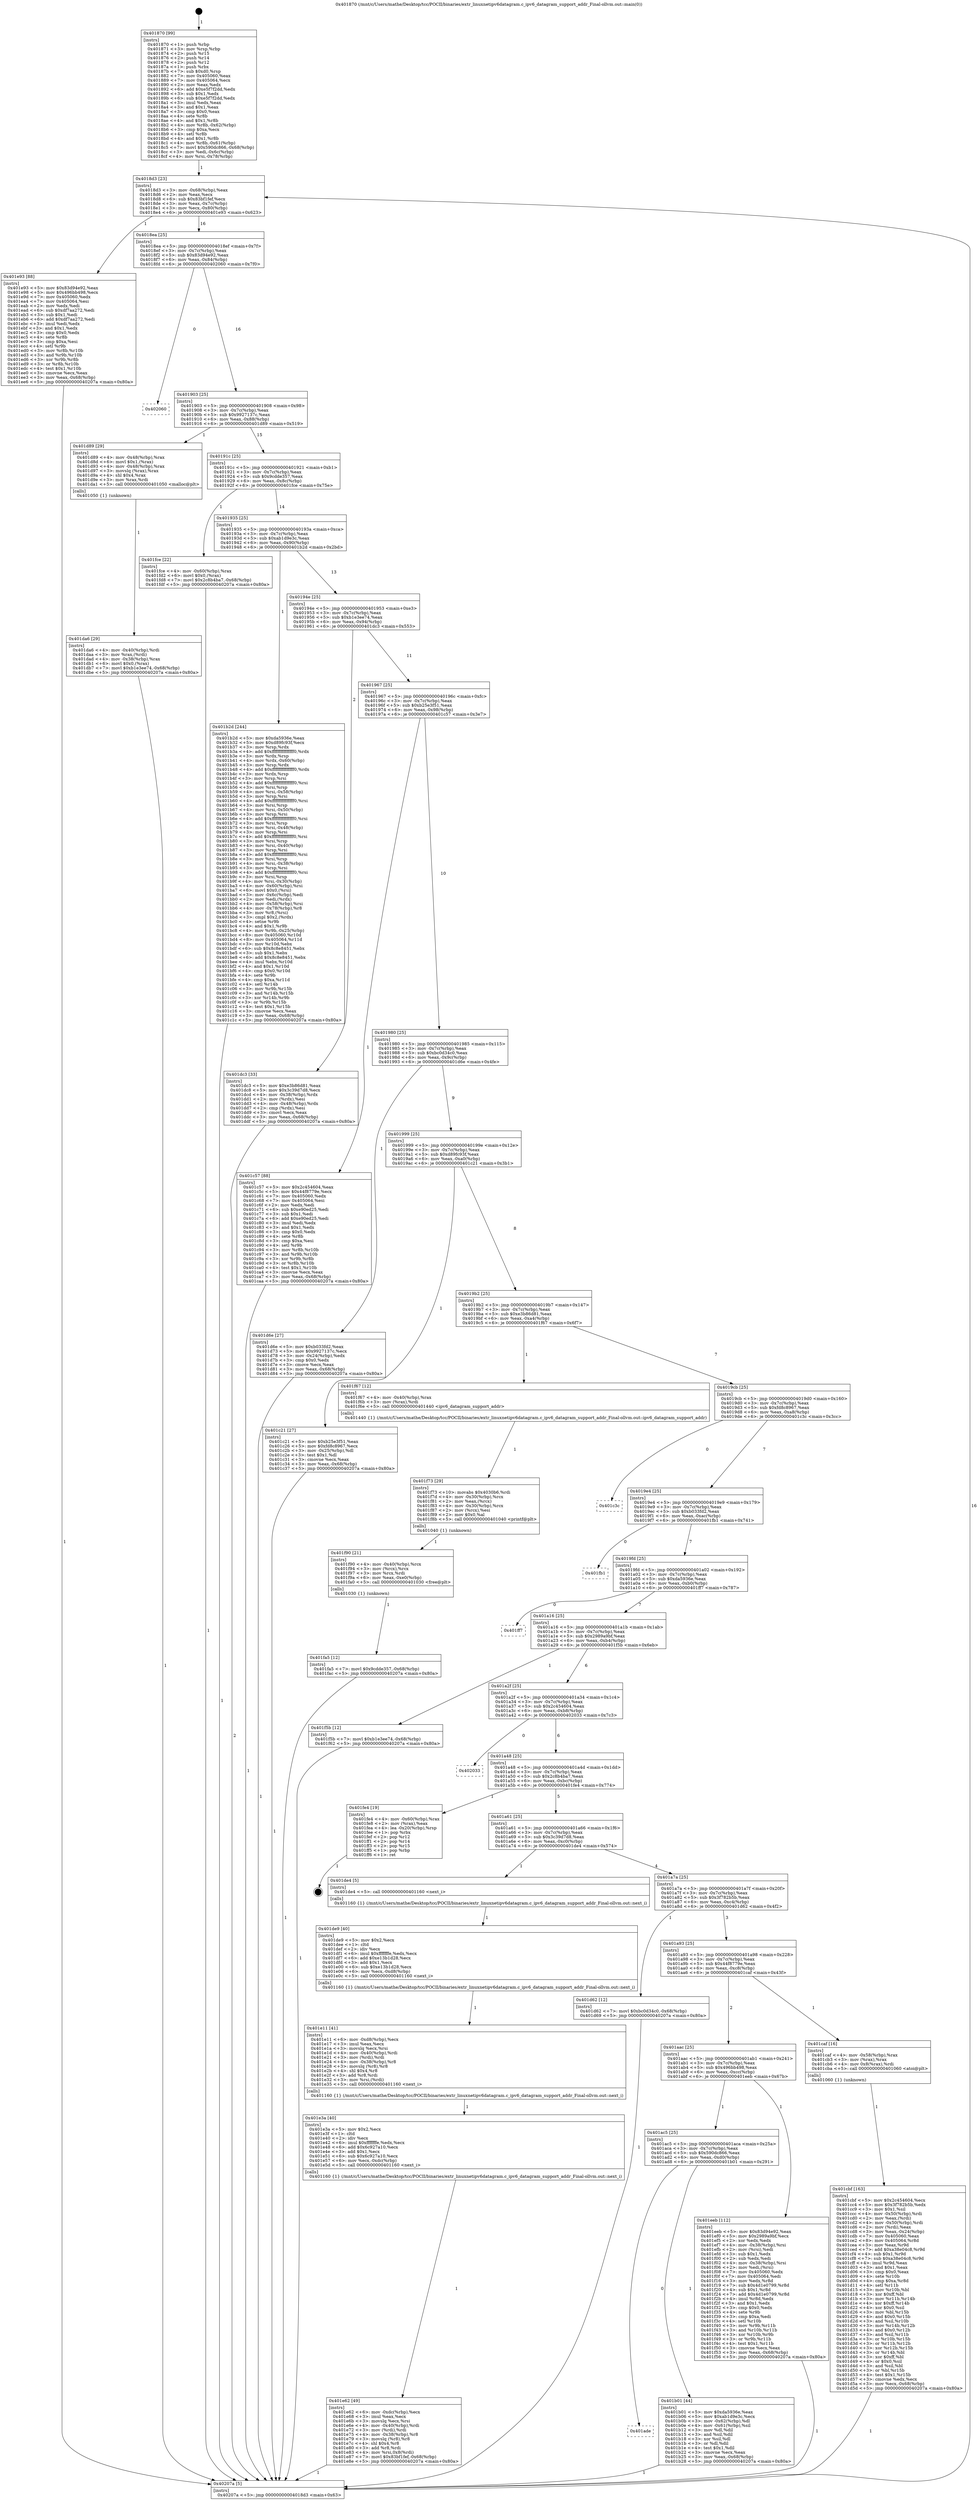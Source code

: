 digraph "0x401870" {
  label = "0x401870 (/mnt/c/Users/mathe/Desktop/tcc/POCII/binaries/extr_linuxnetipv6datagram.c_ipv6_datagram_support_addr_Final-ollvm.out::main(0))"
  labelloc = "t"
  node[shape=record]

  Entry [label="",width=0.3,height=0.3,shape=circle,fillcolor=black,style=filled]
  "0x4018d3" [label="{
     0x4018d3 [23]\l
     | [instrs]\l
     &nbsp;&nbsp;0x4018d3 \<+3\>: mov -0x68(%rbp),%eax\l
     &nbsp;&nbsp;0x4018d6 \<+2\>: mov %eax,%ecx\l
     &nbsp;&nbsp;0x4018d8 \<+6\>: sub $0x83bf1fef,%ecx\l
     &nbsp;&nbsp;0x4018de \<+3\>: mov %eax,-0x7c(%rbp)\l
     &nbsp;&nbsp;0x4018e1 \<+3\>: mov %ecx,-0x80(%rbp)\l
     &nbsp;&nbsp;0x4018e4 \<+6\>: je 0000000000401e93 \<main+0x623\>\l
  }"]
  "0x401e93" [label="{
     0x401e93 [88]\l
     | [instrs]\l
     &nbsp;&nbsp;0x401e93 \<+5\>: mov $0x83d94e92,%eax\l
     &nbsp;&nbsp;0x401e98 \<+5\>: mov $0x496bb498,%ecx\l
     &nbsp;&nbsp;0x401e9d \<+7\>: mov 0x405060,%edx\l
     &nbsp;&nbsp;0x401ea4 \<+7\>: mov 0x405064,%esi\l
     &nbsp;&nbsp;0x401eab \<+2\>: mov %edx,%edi\l
     &nbsp;&nbsp;0x401ead \<+6\>: sub $0xdf7aa272,%edi\l
     &nbsp;&nbsp;0x401eb3 \<+3\>: sub $0x1,%edi\l
     &nbsp;&nbsp;0x401eb6 \<+6\>: add $0xdf7aa272,%edi\l
     &nbsp;&nbsp;0x401ebc \<+3\>: imul %edi,%edx\l
     &nbsp;&nbsp;0x401ebf \<+3\>: and $0x1,%edx\l
     &nbsp;&nbsp;0x401ec2 \<+3\>: cmp $0x0,%edx\l
     &nbsp;&nbsp;0x401ec5 \<+4\>: sete %r8b\l
     &nbsp;&nbsp;0x401ec9 \<+3\>: cmp $0xa,%esi\l
     &nbsp;&nbsp;0x401ecc \<+4\>: setl %r9b\l
     &nbsp;&nbsp;0x401ed0 \<+3\>: mov %r8b,%r10b\l
     &nbsp;&nbsp;0x401ed3 \<+3\>: and %r9b,%r10b\l
     &nbsp;&nbsp;0x401ed6 \<+3\>: xor %r9b,%r8b\l
     &nbsp;&nbsp;0x401ed9 \<+3\>: or %r8b,%r10b\l
     &nbsp;&nbsp;0x401edc \<+4\>: test $0x1,%r10b\l
     &nbsp;&nbsp;0x401ee0 \<+3\>: cmovne %ecx,%eax\l
     &nbsp;&nbsp;0x401ee3 \<+3\>: mov %eax,-0x68(%rbp)\l
     &nbsp;&nbsp;0x401ee6 \<+5\>: jmp 000000000040207a \<main+0x80a\>\l
  }"]
  "0x4018ea" [label="{
     0x4018ea [25]\l
     | [instrs]\l
     &nbsp;&nbsp;0x4018ea \<+5\>: jmp 00000000004018ef \<main+0x7f\>\l
     &nbsp;&nbsp;0x4018ef \<+3\>: mov -0x7c(%rbp),%eax\l
     &nbsp;&nbsp;0x4018f2 \<+5\>: sub $0x83d94e92,%eax\l
     &nbsp;&nbsp;0x4018f7 \<+6\>: mov %eax,-0x84(%rbp)\l
     &nbsp;&nbsp;0x4018fd \<+6\>: je 0000000000402060 \<main+0x7f0\>\l
  }"]
  Exit [label="",width=0.3,height=0.3,shape=circle,fillcolor=black,style=filled,peripheries=2]
  "0x402060" [label="{
     0x402060\l
  }", style=dashed]
  "0x401903" [label="{
     0x401903 [25]\l
     | [instrs]\l
     &nbsp;&nbsp;0x401903 \<+5\>: jmp 0000000000401908 \<main+0x98\>\l
     &nbsp;&nbsp;0x401908 \<+3\>: mov -0x7c(%rbp),%eax\l
     &nbsp;&nbsp;0x40190b \<+5\>: sub $0x9927137c,%eax\l
     &nbsp;&nbsp;0x401910 \<+6\>: mov %eax,-0x88(%rbp)\l
     &nbsp;&nbsp;0x401916 \<+6\>: je 0000000000401d89 \<main+0x519\>\l
  }"]
  "0x401fa5" [label="{
     0x401fa5 [12]\l
     | [instrs]\l
     &nbsp;&nbsp;0x401fa5 \<+7\>: movl $0x9cdde357,-0x68(%rbp)\l
     &nbsp;&nbsp;0x401fac \<+5\>: jmp 000000000040207a \<main+0x80a\>\l
  }"]
  "0x401d89" [label="{
     0x401d89 [29]\l
     | [instrs]\l
     &nbsp;&nbsp;0x401d89 \<+4\>: mov -0x48(%rbp),%rax\l
     &nbsp;&nbsp;0x401d8d \<+6\>: movl $0x1,(%rax)\l
     &nbsp;&nbsp;0x401d93 \<+4\>: mov -0x48(%rbp),%rax\l
     &nbsp;&nbsp;0x401d97 \<+3\>: movslq (%rax),%rax\l
     &nbsp;&nbsp;0x401d9a \<+4\>: shl $0x4,%rax\l
     &nbsp;&nbsp;0x401d9e \<+3\>: mov %rax,%rdi\l
     &nbsp;&nbsp;0x401da1 \<+5\>: call 0000000000401050 \<malloc@plt\>\l
     | [calls]\l
     &nbsp;&nbsp;0x401050 \{1\} (unknown)\l
  }"]
  "0x40191c" [label="{
     0x40191c [25]\l
     | [instrs]\l
     &nbsp;&nbsp;0x40191c \<+5\>: jmp 0000000000401921 \<main+0xb1\>\l
     &nbsp;&nbsp;0x401921 \<+3\>: mov -0x7c(%rbp),%eax\l
     &nbsp;&nbsp;0x401924 \<+5\>: sub $0x9cdde357,%eax\l
     &nbsp;&nbsp;0x401929 \<+6\>: mov %eax,-0x8c(%rbp)\l
     &nbsp;&nbsp;0x40192f \<+6\>: je 0000000000401fce \<main+0x75e\>\l
  }"]
  "0x401f90" [label="{
     0x401f90 [21]\l
     | [instrs]\l
     &nbsp;&nbsp;0x401f90 \<+4\>: mov -0x40(%rbp),%rcx\l
     &nbsp;&nbsp;0x401f94 \<+3\>: mov (%rcx),%rcx\l
     &nbsp;&nbsp;0x401f97 \<+3\>: mov %rcx,%rdi\l
     &nbsp;&nbsp;0x401f9a \<+6\>: mov %eax,-0xe0(%rbp)\l
     &nbsp;&nbsp;0x401fa0 \<+5\>: call 0000000000401030 \<free@plt\>\l
     | [calls]\l
     &nbsp;&nbsp;0x401030 \{1\} (unknown)\l
  }"]
  "0x401fce" [label="{
     0x401fce [22]\l
     | [instrs]\l
     &nbsp;&nbsp;0x401fce \<+4\>: mov -0x60(%rbp),%rax\l
     &nbsp;&nbsp;0x401fd2 \<+6\>: movl $0x0,(%rax)\l
     &nbsp;&nbsp;0x401fd8 \<+7\>: movl $0x2c8b4ba7,-0x68(%rbp)\l
     &nbsp;&nbsp;0x401fdf \<+5\>: jmp 000000000040207a \<main+0x80a\>\l
  }"]
  "0x401935" [label="{
     0x401935 [25]\l
     | [instrs]\l
     &nbsp;&nbsp;0x401935 \<+5\>: jmp 000000000040193a \<main+0xca\>\l
     &nbsp;&nbsp;0x40193a \<+3\>: mov -0x7c(%rbp),%eax\l
     &nbsp;&nbsp;0x40193d \<+5\>: sub $0xab1d9e3c,%eax\l
     &nbsp;&nbsp;0x401942 \<+6\>: mov %eax,-0x90(%rbp)\l
     &nbsp;&nbsp;0x401948 \<+6\>: je 0000000000401b2d \<main+0x2bd\>\l
  }"]
  "0x401f73" [label="{
     0x401f73 [29]\l
     | [instrs]\l
     &nbsp;&nbsp;0x401f73 \<+10\>: movabs $0x4030b6,%rdi\l
     &nbsp;&nbsp;0x401f7d \<+4\>: mov -0x30(%rbp),%rcx\l
     &nbsp;&nbsp;0x401f81 \<+2\>: mov %eax,(%rcx)\l
     &nbsp;&nbsp;0x401f83 \<+4\>: mov -0x30(%rbp),%rcx\l
     &nbsp;&nbsp;0x401f87 \<+2\>: mov (%rcx),%esi\l
     &nbsp;&nbsp;0x401f89 \<+2\>: mov $0x0,%al\l
     &nbsp;&nbsp;0x401f8b \<+5\>: call 0000000000401040 \<printf@plt\>\l
     | [calls]\l
     &nbsp;&nbsp;0x401040 \{1\} (unknown)\l
  }"]
  "0x401b2d" [label="{
     0x401b2d [244]\l
     | [instrs]\l
     &nbsp;&nbsp;0x401b2d \<+5\>: mov $0xda5936e,%eax\l
     &nbsp;&nbsp;0x401b32 \<+5\>: mov $0xd89fc93f,%ecx\l
     &nbsp;&nbsp;0x401b37 \<+3\>: mov %rsp,%rdx\l
     &nbsp;&nbsp;0x401b3a \<+4\>: add $0xfffffffffffffff0,%rdx\l
     &nbsp;&nbsp;0x401b3e \<+3\>: mov %rdx,%rsp\l
     &nbsp;&nbsp;0x401b41 \<+4\>: mov %rdx,-0x60(%rbp)\l
     &nbsp;&nbsp;0x401b45 \<+3\>: mov %rsp,%rdx\l
     &nbsp;&nbsp;0x401b48 \<+4\>: add $0xfffffffffffffff0,%rdx\l
     &nbsp;&nbsp;0x401b4c \<+3\>: mov %rdx,%rsp\l
     &nbsp;&nbsp;0x401b4f \<+3\>: mov %rsp,%rsi\l
     &nbsp;&nbsp;0x401b52 \<+4\>: add $0xfffffffffffffff0,%rsi\l
     &nbsp;&nbsp;0x401b56 \<+3\>: mov %rsi,%rsp\l
     &nbsp;&nbsp;0x401b59 \<+4\>: mov %rsi,-0x58(%rbp)\l
     &nbsp;&nbsp;0x401b5d \<+3\>: mov %rsp,%rsi\l
     &nbsp;&nbsp;0x401b60 \<+4\>: add $0xfffffffffffffff0,%rsi\l
     &nbsp;&nbsp;0x401b64 \<+3\>: mov %rsi,%rsp\l
     &nbsp;&nbsp;0x401b67 \<+4\>: mov %rsi,-0x50(%rbp)\l
     &nbsp;&nbsp;0x401b6b \<+3\>: mov %rsp,%rsi\l
     &nbsp;&nbsp;0x401b6e \<+4\>: add $0xfffffffffffffff0,%rsi\l
     &nbsp;&nbsp;0x401b72 \<+3\>: mov %rsi,%rsp\l
     &nbsp;&nbsp;0x401b75 \<+4\>: mov %rsi,-0x48(%rbp)\l
     &nbsp;&nbsp;0x401b79 \<+3\>: mov %rsp,%rsi\l
     &nbsp;&nbsp;0x401b7c \<+4\>: add $0xfffffffffffffff0,%rsi\l
     &nbsp;&nbsp;0x401b80 \<+3\>: mov %rsi,%rsp\l
     &nbsp;&nbsp;0x401b83 \<+4\>: mov %rsi,-0x40(%rbp)\l
     &nbsp;&nbsp;0x401b87 \<+3\>: mov %rsp,%rsi\l
     &nbsp;&nbsp;0x401b8a \<+4\>: add $0xfffffffffffffff0,%rsi\l
     &nbsp;&nbsp;0x401b8e \<+3\>: mov %rsi,%rsp\l
     &nbsp;&nbsp;0x401b91 \<+4\>: mov %rsi,-0x38(%rbp)\l
     &nbsp;&nbsp;0x401b95 \<+3\>: mov %rsp,%rsi\l
     &nbsp;&nbsp;0x401b98 \<+4\>: add $0xfffffffffffffff0,%rsi\l
     &nbsp;&nbsp;0x401b9c \<+3\>: mov %rsi,%rsp\l
     &nbsp;&nbsp;0x401b9f \<+4\>: mov %rsi,-0x30(%rbp)\l
     &nbsp;&nbsp;0x401ba3 \<+4\>: mov -0x60(%rbp),%rsi\l
     &nbsp;&nbsp;0x401ba7 \<+6\>: movl $0x0,(%rsi)\l
     &nbsp;&nbsp;0x401bad \<+3\>: mov -0x6c(%rbp),%edi\l
     &nbsp;&nbsp;0x401bb0 \<+2\>: mov %edi,(%rdx)\l
     &nbsp;&nbsp;0x401bb2 \<+4\>: mov -0x58(%rbp),%rsi\l
     &nbsp;&nbsp;0x401bb6 \<+4\>: mov -0x78(%rbp),%r8\l
     &nbsp;&nbsp;0x401bba \<+3\>: mov %r8,(%rsi)\l
     &nbsp;&nbsp;0x401bbd \<+3\>: cmpl $0x2,(%rdx)\l
     &nbsp;&nbsp;0x401bc0 \<+4\>: setne %r9b\l
     &nbsp;&nbsp;0x401bc4 \<+4\>: and $0x1,%r9b\l
     &nbsp;&nbsp;0x401bc8 \<+4\>: mov %r9b,-0x25(%rbp)\l
     &nbsp;&nbsp;0x401bcc \<+8\>: mov 0x405060,%r10d\l
     &nbsp;&nbsp;0x401bd4 \<+8\>: mov 0x405064,%r11d\l
     &nbsp;&nbsp;0x401bdc \<+3\>: mov %r10d,%ebx\l
     &nbsp;&nbsp;0x401bdf \<+6\>: sub $0x8c8e8451,%ebx\l
     &nbsp;&nbsp;0x401be5 \<+3\>: sub $0x1,%ebx\l
     &nbsp;&nbsp;0x401be8 \<+6\>: add $0x8c8e8451,%ebx\l
     &nbsp;&nbsp;0x401bee \<+4\>: imul %ebx,%r10d\l
     &nbsp;&nbsp;0x401bf2 \<+4\>: and $0x1,%r10d\l
     &nbsp;&nbsp;0x401bf6 \<+4\>: cmp $0x0,%r10d\l
     &nbsp;&nbsp;0x401bfa \<+4\>: sete %r9b\l
     &nbsp;&nbsp;0x401bfe \<+4\>: cmp $0xa,%r11d\l
     &nbsp;&nbsp;0x401c02 \<+4\>: setl %r14b\l
     &nbsp;&nbsp;0x401c06 \<+3\>: mov %r9b,%r15b\l
     &nbsp;&nbsp;0x401c09 \<+3\>: and %r14b,%r15b\l
     &nbsp;&nbsp;0x401c0c \<+3\>: xor %r14b,%r9b\l
     &nbsp;&nbsp;0x401c0f \<+3\>: or %r9b,%r15b\l
     &nbsp;&nbsp;0x401c12 \<+4\>: test $0x1,%r15b\l
     &nbsp;&nbsp;0x401c16 \<+3\>: cmovne %ecx,%eax\l
     &nbsp;&nbsp;0x401c19 \<+3\>: mov %eax,-0x68(%rbp)\l
     &nbsp;&nbsp;0x401c1c \<+5\>: jmp 000000000040207a \<main+0x80a\>\l
  }"]
  "0x40194e" [label="{
     0x40194e [25]\l
     | [instrs]\l
     &nbsp;&nbsp;0x40194e \<+5\>: jmp 0000000000401953 \<main+0xe3\>\l
     &nbsp;&nbsp;0x401953 \<+3\>: mov -0x7c(%rbp),%eax\l
     &nbsp;&nbsp;0x401956 \<+5\>: sub $0xb1e3ee74,%eax\l
     &nbsp;&nbsp;0x40195b \<+6\>: mov %eax,-0x94(%rbp)\l
     &nbsp;&nbsp;0x401961 \<+6\>: je 0000000000401dc3 \<main+0x553\>\l
  }"]
  "0x401e62" [label="{
     0x401e62 [49]\l
     | [instrs]\l
     &nbsp;&nbsp;0x401e62 \<+6\>: mov -0xdc(%rbp),%ecx\l
     &nbsp;&nbsp;0x401e68 \<+3\>: imul %eax,%ecx\l
     &nbsp;&nbsp;0x401e6b \<+3\>: movslq %ecx,%rsi\l
     &nbsp;&nbsp;0x401e6e \<+4\>: mov -0x40(%rbp),%rdi\l
     &nbsp;&nbsp;0x401e72 \<+3\>: mov (%rdi),%rdi\l
     &nbsp;&nbsp;0x401e75 \<+4\>: mov -0x38(%rbp),%r8\l
     &nbsp;&nbsp;0x401e79 \<+3\>: movslq (%r8),%r8\l
     &nbsp;&nbsp;0x401e7c \<+4\>: shl $0x4,%r8\l
     &nbsp;&nbsp;0x401e80 \<+3\>: add %r8,%rdi\l
     &nbsp;&nbsp;0x401e83 \<+4\>: mov %rsi,0x8(%rdi)\l
     &nbsp;&nbsp;0x401e87 \<+7\>: movl $0x83bf1fef,-0x68(%rbp)\l
     &nbsp;&nbsp;0x401e8e \<+5\>: jmp 000000000040207a \<main+0x80a\>\l
  }"]
  "0x401dc3" [label="{
     0x401dc3 [33]\l
     | [instrs]\l
     &nbsp;&nbsp;0x401dc3 \<+5\>: mov $0xe3b86d81,%eax\l
     &nbsp;&nbsp;0x401dc8 \<+5\>: mov $0x3c39d7d8,%ecx\l
     &nbsp;&nbsp;0x401dcd \<+4\>: mov -0x38(%rbp),%rdx\l
     &nbsp;&nbsp;0x401dd1 \<+2\>: mov (%rdx),%esi\l
     &nbsp;&nbsp;0x401dd3 \<+4\>: mov -0x48(%rbp),%rdx\l
     &nbsp;&nbsp;0x401dd7 \<+2\>: cmp (%rdx),%esi\l
     &nbsp;&nbsp;0x401dd9 \<+3\>: cmovl %ecx,%eax\l
     &nbsp;&nbsp;0x401ddc \<+3\>: mov %eax,-0x68(%rbp)\l
     &nbsp;&nbsp;0x401ddf \<+5\>: jmp 000000000040207a \<main+0x80a\>\l
  }"]
  "0x401967" [label="{
     0x401967 [25]\l
     | [instrs]\l
     &nbsp;&nbsp;0x401967 \<+5\>: jmp 000000000040196c \<main+0xfc\>\l
     &nbsp;&nbsp;0x40196c \<+3\>: mov -0x7c(%rbp),%eax\l
     &nbsp;&nbsp;0x40196f \<+5\>: sub $0xb25e3f51,%eax\l
     &nbsp;&nbsp;0x401974 \<+6\>: mov %eax,-0x98(%rbp)\l
     &nbsp;&nbsp;0x40197a \<+6\>: je 0000000000401c57 \<main+0x3e7\>\l
  }"]
  "0x401e3a" [label="{
     0x401e3a [40]\l
     | [instrs]\l
     &nbsp;&nbsp;0x401e3a \<+5\>: mov $0x2,%ecx\l
     &nbsp;&nbsp;0x401e3f \<+1\>: cltd\l
     &nbsp;&nbsp;0x401e40 \<+2\>: idiv %ecx\l
     &nbsp;&nbsp;0x401e42 \<+6\>: imul $0xfffffffe,%edx,%ecx\l
     &nbsp;&nbsp;0x401e48 \<+6\>: add $0x6c927a10,%ecx\l
     &nbsp;&nbsp;0x401e4e \<+3\>: add $0x1,%ecx\l
     &nbsp;&nbsp;0x401e51 \<+6\>: sub $0x6c927a10,%ecx\l
     &nbsp;&nbsp;0x401e57 \<+6\>: mov %ecx,-0xdc(%rbp)\l
     &nbsp;&nbsp;0x401e5d \<+5\>: call 0000000000401160 \<next_i\>\l
     | [calls]\l
     &nbsp;&nbsp;0x401160 \{1\} (/mnt/c/Users/mathe/Desktop/tcc/POCII/binaries/extr_linuxnetipv6datagram.c_ipv6_datagram_support_addr_Final-ollvm.out::next_i)\l
  }"]
  "0x401c57" [label="{
     0x401c57 [88]\l
     | [instrs]\l
     &nbsp;&nbsp;0x401c57 \<+5\>: mov $0x2c454604,%eax\l
     &nbsp;&nbsp;0x401c5c \<+5\>: mov $0x44f8779e,%ecx\l
     &nbsp;&nbsp;0x401c61 \<+7\>: mov 0x405060,%edx\l
     &nbsp;&nbsp;0x401c68 \<+7\>: mov 0x405064,%esi\l
     &nbsp;&nbsp;0x401c6f \<+2\>: mov %edx,%edi\l
     &nbsp;&nbsp;0x401c71 \<+6\>: sub $0xe90ed25,%edi\l
     &nbsp;&nbsp;0x401c77 \<+3\>: sub $0x1,%edi\l
     &nbsp;&nbsp;0x401c7a \<+6\>: add $0xe90ed25,%edi\l
     &nbsp;&nbsp;0x401c80 \<+3\>: imul %edi,%edx\l
     &nbsp;&nbsp;0x401c83 \<+3\>: and $0x1,%edx\l
     &nbsp;&nbsp;0x401c86 \<+3\>: cmp $0x0,%edx\l
     &nbsp;&nbsp;0x401c89 \<+4\>: sete %r8b\l
     &nbsp;&nbsp;0x401c8d \<+3\>: cmp $0xa,%esi\l
     &nbsp;&nbsp;0x401c90 \<+4\>: setl %r9b\l
     &nbsp;&nbsp;0x401c94 \<+3\>: mov %r8b,%r10b\l
     &nbsp;&nbsp;0x401c97 \<+3\>: and %r9b,%r10b\l
     &nbsp;&nbsp;0x401c9a \<+3\>: xor %r9b,%r8b\l
     &nbsp;&nbsp;0x401c9d \<+3\>: or %r8b,%r10b\l
     &nbsp;&nbsp;0x401ca0 \<+4\>: test $0x1,%r10b\l
     &nbsp;&nbsp;0x401ca4 \<+3\>: cmovne %ecx,%eax\l
     &nbsp;&nbsp;0x401ca7 \<+3\>: mov %eax,-0x68(%rbp)\l
     &nbsp;&nbsp;0x401caa \<+5\>: jmp 000000000040207a \<main+0x80a\>\l
  }"]
  "0x401980" [label="{
     0x401980 [25]\l
     | [instrs]\l
     &nbsp;&nbsp;0x401980 \<+5\>: jmp 0000000000401985 \<main+0x115\>\l
     &nbsp;&nbsp;0x401985 \<+3\>: mov -0x7c(%rbp),%eax\l
     &nbsp;&nbsp;0x401988 \<+5\>: sub $0xbc0d34c0,%eax\l
     &nbsp;&nbsp;0x40198d \<+6\>: mov %eax,-0x9c(%rbp)\l
     &nbsp;&nbsp;0x401993 \<+6\>: je 0000000000401d6e \<main+0x4fe\>\l
  }"]
  "0x401e11" [label="{
     0x401e11 [41]\l
     | [instrs]\l
     &nbsp;&nbsp;0x401e11 \<+6\>: mov -0xd8(%rbp),%ecx\l
     &nbsp;&nbsp;0x401e17 \<+3\>: imul %eax,%ecx\l
     &nbsp;&nbsp;0x401e1a \<+3\>: movslq %ecx,%rsi\l
     &nbsp;&nbsp;0x401e1d \<+4\>: mov -0x40(%rbp),%rdi\l
     &nbsp;&nbsp;0x401e21 \<+3\>: mov (%rdi),%rdi\l
     &nbsp;&nbsp;0x401e24 \<+4\>: mov -0x38(%rbp),%r8\l
     &nbsp;&nbsp;0x401e28 \<+3\>: movslq (%r8),%r8\l
     &nbsp;&nbsp;0x401e2b \<+4\>: shl $0x4,%r8\l
     &nbsp;&nbsp;0x401e2f \<+3\>: add %r8,%rdi\l
     &nbsp;&nbsp;0x401e32 \<+3\>: mov %rsi,(%rdi)\l
     &nbsp;&nbsp;0x401e35 \<+5\>: call 0000000000401160 \<next_i\>\l
     | [calls]\l
     &nbsp;&nbsp;0x401160 \{1\} (/mnt/c/Users/mathe/Desktop/tcc/POCII/binaries/extr_linuxnetipv6datagram.c_ipv6_datagram_support_addr_Final-ollvm.out::next_i)\l
  }"]
  "0x401d6e" [label="{
     0x401d6e [27]\l
     | [instrs]\l
     &nbsp;&nbsp;0x401d6e \<+5\>: mov $0xb033fd2,%eax\l
     &nbsp;&nbsp;0x401d73 \<+5\>: mov $0x9927137c,%ecx\l
     &nbsp;&nbsp;0x401d78 \<+3\>: mov -0x24(%rbp),%edx\l
     &nbsp;&nbsp;0x401d7b \<+3\>: cmp $0x0,%edx\l
     &nbsp;&nbsp;0x401d7e \<+3\>: cmove %ecx,%eax\l
     &nbsp;&nbsp;0x401d81 \<+3\>: mov %eax,-0x68(%rbp)\l
     &nbsp;&nbsp;0x401d84 \<+5\>: jmp 000000000040207a \<main+0x80a\>\l
  }"]
  "0x401999" [label="{
     0x401999 [25]\l
     | [instrs]\l
     &nbsp;&nbsp;0x401999 \<+5\>: jmp 000000000040199e \<main+0x12e\>\l
     &nbsp;&nbsp;0x40199e \<+3\>: mov -0x7c(%rbp),%eax\l
     &nbsp;&nbsp;0x4019a1 \<+5\>: sub $0xd89fc93f,%eax\l
     &nbsp;&nbsp;0x4019a6 \<+6\>: mov %eax,-0xa0(%rbp)\l
     &nbsp;&nbsp;0x4019ac \<+6\>: je 0000000000401c21 \<main+0x3b1\>\l
  }"]
  "0x401de9" [label="{
     0x401de9 [40]\l
     | [instrs]\l
     &nbsp;&nbsp;0x401de9 \<+5\>: mov $0x2,%ecx\l
     &nbsp;&nbsp;0x401dee \<+1\>: cltd\l
     &nbsp;&nbsp;0x401def \<+2\>: idiv %ecx\l
     &nbsp;&nbsp;0x401df1 \<+6\>: imul $0xfffffffe,%edx,%ecx\l
     &nbsp;&nbsp;0x401df7 \<+6\>: add $0xe13b1d28,%ecx\l
     &nbsp;&nbsp;0x401dfd \<+3\>: add $0x1,%ecx\l
     &nbsp;&nbsp;0x401e00 \<+6\>: sub $0xe13b1d28,%ecx\l
     &nbsp;&nbsp;0x401e06 \<+6\>: mov %ecx,-0xd8(%rbp)\l
     &nbsp;&nbsp;0x401e0c \<+5\>: call 0000000000401160 \<next_i\>\l
     | [calls]\l
     &nbsp;&nbsp;0x401160 \{1\} (/mnt/c/Users/mathe/Desktop/tcc/POCII/binaries/extr_linuxnetipv6datagram.c_ipv6_datagram_support_addr_Final-ollvm.out::next_i)\l
  }"]
  "0x401c21" [label="{
     0x401c21 [27]\l
     | [instrs]\l
     &nbsp;&nbsp;0x401c21 \<+5\>: mov $0xb25e3f51,%eax\l
     &nbsp;&nbsp;0x401c26 \<+5\>: mov $0xfd8c8967,%ecx\l
     &nbsp;&nbsp;0x401c2b \<+3\>: mov -0x25(%rbp),%dl\l
     &nbsp;&nbsp;0x401c2e \<+3\>: test $0x1,%dl\l
     &nbsp;&nbsp;0x401c31 \<+3\>: cmovne %ecx,%eax\l
     &nbsp;&nbsp;0x401c34 \<+3\>: mov %eax,-0x68(%rbp)\l
     &nbsp;&nbsp;0x401c37 \<+5\>: jmp 000000000040207a \<main+0x80a\>\l
  }"]
  "0x4019b2" [label="{
     0x4019b2 [25]\l
     | [instrs]\l
     &nbsp;&nbsp;0x4019b2 \<+5\>: jmp 00000000004019b7 \<main+0x147\>\l
     &nbsp;&nbsp;0x4019b7 \<+3\>: mov -0x7c(%rbp),%eax\l
     &nbsp;&nbsp;0x4019ba \<+5\>: sub $0xe3b86d81,%eax\l
     &nbsp;&nbsp;0x4019bf \<+6\>: mov %eax,-0xa4(%rbp)\l
     &nbsp;&nbsp;0x4019c5 \<+6\>: je 0000000000401f67 \<main+0x6f7\>\l
  }"]
  "0x401da6" [label="{
     0x401da6 [29]\l
     | [instrs]\l
     &nbsp;&nbsp;0x401da6 \<+4\>: mov -0x40(%rbp),%rdi\l
     &nbsp;&nbsp;0x401daa \<+3\>: mov %rax,(%rdi)\l
     &nbsp;&nbsp;0x401dad \<+4\>: mov -0x38(%rbp),%rax\l
     &nbsp;&nbsp;0x401db1 \<+6\>: movl $0x0,(%rax)\l
     &nbsp;&nbsp;0x401db7 \<+7\>: movl $0xb1e3ee74,-0x68(%rbp)\l
     &nbsp;&nbsp;0x401dbe \<+5\>: jmp 000000000040207a \<main+0x80a\>\l
  }"]
  "0x401f67" [label="{
     0x401f67 [12]\l
     | [instrs]\l
     &nbsp;&nbsp;0x401f67 \<+4\>: mov -0x40(%rbp),%rax\l
     &nbsp;&nbsp;0x401f6b \<+3\>: mov (%rax),%rdi\l
     &nbsp;&nbsp;0x401f6e \<+5\>: call 0000000000401440 \<ipv6_datagram_support_addr\>\l
     | [calls]\l
     &nbsp;&nbsp;0x401440 \{1\} (/mnt/c/Users/mathe/Desktop/tcc/POCII/binaries/extr_linuxnetipv6datagram.c_ipv6_datagram_support_addr_Final-ollvm.out::ipv6_datagram_support_addr)\l
  }"]
  "0x4019cb" [label="{
     0x4019cb [25]\l
     | [instrs]\l
     &nbsp;&nbsp;0x4019cb \<+5\>: jmp 00000000004019d0 \<main+0x160\>\l
     &nbsp;&nbsp;0x4019d0 \<+3\>: mov -0x7c(%rbp),%eax\l
     &nbsp;&nbsp;0x4019d3 \<+5\>: sub $0xfd8c8967,%eax\l
     &nbsp;&nbsp;0x4019d8 \<+6\>: mov %eax,-0xa8(%rbp)\l
     &nbsp;&nbsp;0x4019de \<+6\>: je 0000000000401c3c \<main+0x3cc\>\l
  }"]
  "0x401cbf" [label="{
     0x401cbf [163]\l
     | [instrs]\l
     &nbsp;&nbsp;0x401cbf \<+5\>: mov $0x2c454604,%ecx\l
     &nbsp;&nbsp;0x401cc4 \<+5\>: mov $0x3f782b5b,%edx\l
     &nbsp;&nbsp;0x401cc9 \<+3\>: mov $0x1,%sil\l
     &nbsp;&nbsp;0x401ccc \<+4\>: mov -0x50(%rbp),%rdi\l
     &nbsp;&nbsp;0x401cd0 \<+2\>: mov %eax,(%rdi)\l
     &nbsp;&nbsp;0x401cd2 \<+4\>: mov -0x50(%rbp),%rdi\l
     &nbsp;&nbsp;0x401cd6 \<+2\>: mov (%rdi),%eax\l
     &nbsp;&nbsp;0x401cd8 \<+3\>: mov %eax,-0x24(%rbp)\l
     &nbsp;&nbsp;0x401cdb \<+7\>: mov 0x405060,%eax\l
     &nbsp;&nbsp;0x401ce2 \<+8\>: mov 0x405064,%r8d\l
     &nbsp;&nbsp;0x401cea \<+3\>: mov %eax,%r9d\l
     &nbsp;&nbsp;0x401ced \<+7\>: add $0xa38e04c8,%r9d\l
     &nbsp;&nbsp;0x401cf4 \<+4\>: sub $0x1,%r9d\l
     &nbsp;&nbsp;0x401cf8 \<+7\>: sub $0xa38e04c8,%r9d\l
     &nbsp;&nbsp;0x401cff \<+4\>: imul %r9d,%eax\l
     &nbsp;&nbsp;0x401d03 \<+3\>: and $0x1,%eax\l
     &nbsp;&nbsp;0x401d06 \<+3\>: cmp $0x0,%eax\l
     &nbsp;&nbsp;0x401d09 \<+4\>: sete %r10b\l
     &nbsp;&nbsp;0x401d0d \<+4\>: cmp $0xa,%r8d\l
     &nbsp;&nbsp;0x401d11 \<+4\>: setl %r11b\l
     &nbsp;&nbsp;0x401d15 \<+3\>: mov %r10b,%bl\l
     &nbsp;&nbsp;0x401d18 \<+3\>: xor $0xff,%bl\l
     &nbsp;&nbsp;0x401d1b \<+3\>: mov %r11b,%r14b\l
     &nbsp;&nbsp;0x401d1e \<+4\>: xor $0xff,%r14b\l
     &nbsp;&nbsp;0x401d22 \<+4\>: xor $0x0,%sil\l
     &nbsp;&nbsp;0x401d26 \<+3\>: mov %bl,%r15b\l
     &nbsp;&nbsp;0x401d29 \<+4\>: and $0x0,%r15b\l
     &nbsp;&nbsp;0x401d2d \<+3\>: and %sil,%r10b\l
     &nbsp;&nbsp;0x401d30 \<+3\>: mov %r14b,%r12b\l
     &nbsp;&nbsp;0x401d33 \<+4\>: and $0x0,%r12b\l
     &nbsp;&nbsp;0x401d37 \<+3\>: and %sil,%r11b\l
     &nbsp;&nbsp;0x401d3a \<+3\>: or %r10b,%r15b\l
     &nbsp;&nbsp;0x401d3d \<+3\>: or %r11b,%r12b\l
     &nbsp;&nbsp;0x401d40 \<+3\>: xor %r12b,%r15b\l
     &nbsp;&nbsp;0x401d43 \<+3\>: or %r14b,%bl\l
     &nbsp;&nbsp;0x401d46 \<+3\>: xor $0xff,%bl\l
     &nbsp;&nbsp;0x401d49 \<+4\>: or $0x0,%sil\l
     &nbsp;&nbsp;0x401d4d \<+3\>: and %sil,%bl\l
     &nbsp;&nbsp;0x401d50 \<+3\>: or %bl,%r15b\l
     &nbsp;&nbsp;0x401d53 \<+4\>: test $0x1,%r15b\l
     &nbsp;&nbsp;0x401d57 \<+3\>: cmovne %edx,%ecx\l
     &nbsp;&nbsp;0x401d5a \<+3\>: mov %ecx,-0x68(%rbp)\l
     &nbsp;&nbsp;0x401d5d \<+5\>: jmp 000000000040207a \<main+0x80a\>\l
  }"]
  "0x401c3c" [label="{
     0x401c3c\l
  }", style=dashed]
  "0x4019e4" [label="{
     0x4019e4 [25]\l
     | [instrs]\l
     &nbsp;&nbsp;0x4019e4 \<+5\>: jmp 00000000004019e9 \<main+0x179\>\l
     &nbsp;&nbsp;0x4019e9 \<+3\>: mov -0x7c(%rbp),%eax\l
     &nbsp;&nbsp;0x4019ec \<+5\>: sub $0xb033fd2,%eax\l
     &nbsp;&nbsp;0x4019f1 \<+6\>: mov %eax,-0xac(%rbp)\l
     &nbsp;&nbsp;0x4019f7 \<+6\>: je 0000000000401fb1 \<main+0x741\>\l
  }"]
  "0x401870" [label="{
     0x401870 [99]\l
     | [instrs]\l
     &nbsp;&nbsp;0x401870 \<+1\>: push %rbp\l
     &nbsp;&nbsp;0x401871 \<+3\>: mov %rsp,%rbp\l
     &nbsp;&nbsp;0x401874 \<+2\>: push %r15\l
     &nbsp;&nbsp;0x401876 \<+2\>: push %r14\l
     &nbsp;&nbsp;0x401878 \<+2\>: push %r12\l
     &nbsp;&nbsp;0x40187a \<+1\>: push %rbx\l
     &nbsp;&nbsp;0x40187b \<+7\>: sub $0xd0,%rsp\l
     &nbsp;&nbsp;0x401882 \<+7\>: mov 0x405060,%eax\l
     &nbsp;&nbsp;0x401889 \<+7\>: mov 0x405064,%ecx\l
     &nbsp;&nbsp;0x401890 \<+2\>: mov %eax,%edx\l
     &nbsp;&nbsp;0x401892 \<+6\>: add $0xe5f7f2dd,%edx\l
     &nbsp;&nbsp;0x401898 \<+3\>: sub $0x1,%edx\l
     &nbsp;&nbsp;0x40189b \<+6\>: sub $0xe5f7f2dd,%edx\l
     &nbsp;&nbsp;0x4018a1 \<+3\>: imul %edx,%eax\l
     &nbsp;&nbsp;0x4018a4 \<+3\>: and $0x1,%eax\l
     &nbsp;&nbsp;0x4018a7 \<+3\>: cmp $0x0,%eax\l
     &nbsp;&nbsp;0x4018aa \<+4\>: sete %r8b\l
     &nbsp;&nbsp;0x4018ae \<+4\>: and $0x1,%r8b\l
     &nbsp;&nbsp;0x4018b2 \<+4\>: mov %r8b,-0x62(%rbp)\l
     &nbsp;&nbsp;0x4018b6 \<+3\>: cmp $0xa,%ecx\l
     &nbsp;&nbsp;0x4018b9 \<+4\>: setl %r8b\l
     &nbsp;&nbsp;0x4018bd \<+4\>: and $0x1,%r8b\l
     &nbsp;&nbsp;0x4018c1 \<+4\>: mov %r8b,-0x61(%rbp)\l
     &nbsp;&nbsp;0x4018c5 \<+7\>: movl $0x590dc866,-0x68(%rbp)\l
     &nbsp;&nbsp;0x4018cc \<+3\>: mov %edi,-0x6c(%rbp)\l
     &nbsp;&nbsp;0x4018cf \<+4\>: mov %rsi,-0x78(%rbp)\l
  }"]
  "0x401fb1" [label="{
     0x401fb1\l
  }", style=dashed]
  "0x4019fd" [label="{
     0x4019fd [25]\l
     | [instrs]\l
     &nbsp;&nbsp;0x4019fd \<+5\>: jmp 0000000000401a02 \<main+0x192\>\l
     &nbsp;&nbsp;0x401a02 \<+3\>: mov -0x7c(%rbp),%eax\l
     &nbsp;&nbsp;0x401a05 \<+5\>: sub $0xda5936e,%eax\l
     &nbsp;&nbsp;0x401a0a \<+6\>: mov %eax,-0xb0(%rbp)\l
     &nbsp;&nbsp;0x401a10 \<+6\>: je 0000000000401ff7 \<main+0x787\>\l
  }"]
  "0x40207a" [label="{
     0x40207a [5]\l
     | [instrs]\l
     &nbsp;&nbsp;0x40207a \<+5\>: jmp 00000000004018d3 \<main+0x63\>\l
  }"]
  "0x401ff7" [label="{
     0x401ff7\l
  }", style=dashed]
  "0x401a16" [label="{
     0x401a16 [25]\l
     | [instrs]\l
     &nbsp;&nbsp;0x401a16 \<+5\>: jmp 0000000000401a1b \<main+0x1ab\>\l
     &nbsp;&nbsp;0x401a1b \<+3\>: mov -0x7c(%rbp),%eax\l
     &nbsp;&nbsp;0x401a1e \<+5\>: sub $0x2989a9bf,%eax\l
     &nbsp;&nbsp;0x401a23 \<+6\>: mov %eax,-0xb4(%rbp)\l
     &nbsp;&nbsp;0x401a29 \<+6\>: je 0000000000401f5b \<main+0x6eb\>\l
  }"]
  "0x401ade" [label="{
     0x401ade\l
  }", style=dashed]
  "0x401f5b" [label="{
     0x401f5b [12]\l
     | [instrs]\l
     &nbsp;&nbsp;0x401f5b \<+7\>: movl $0xb1e3ee74,-0x68(%rbp)\l
     &nbsp;&nbsp;0x401f62 \<+5\>: jmp 000000000040207a \<main+0x80a\>\l
  }"]
  "0x401a2f" [label="{
     0x401a2f [25]\l
     | [instrs]\l
     &nbsp;&nbsp;0x401a2f \<+5\>: jmp 0000000000401a34 \<main+0x1c4\>\l
     &nbsp;&nbsp;0x401a34 \<+3\>: mov -0x7c(%rbp),%eax\l
     &nbsp;&nbsp;0x401a37 \<+5\>: sub $0x2c454604,%eax\l
     &nbsp;&nbsp;0x401a3c \<+6\>: mov %eax,-0xb8(%rbp)\l
     &nbsp;&nbsp;0x401a42 \<+6\>: je 0000000000402033 \<main+0x7c3\>\l
  }"]
  "0x401b01" [label="{
     0x401b01 [44]\l
     | [instrs]\l
     &nbsp;&nbsp;0x401b01 \<+5\>: mov $0xda5936e,%eax\l
     &nbsp;&nbsp;0x401b06 \<+5\>: mov $0xab1d9e3c,%ecx\l
     &nbsp;&nbsp;0x401b0b \<+3\>: mov -0x62(%rbp),%dl\l
     &nbsp;&nbsp;0x401b0e \<+4\>: mov -0x61(%rbp),%sil\l
     &nbsp;&nbsp;0x401b12 \<+3\>: mov %dl,%dil\l
     &nbsp;&nbsp;0x401b15 \<+3\>: and %sil,%dil\l
     &nbsp;&nbsp;0x401b18 \<+3\>: xor %sil,%dl\l
     &nbsp;&nbsp;0x401b1b \<+3\>: or %dl,%dil\l
     &nbsp;&nbsp;0x401b1e \<+4\>: test $0x1,%dil\l
     &nbsp;&nbsp;0x401b22 \<+3\>: cmovne %ecx,%eax\l
     &nbsp;&nbsp;0x401b25 \<+3\>: mov %eax,-0x68(%rbp)\l
     &nbsp;&nbsp;0x401b28 \<+5\>: jmp 000000000040207a \<main+0x80a\>\l
  }"]
  "0x402033" [label="{
     0x402033\l
  }", style=dashed]
  "0x401a48" [label="{
     0x401a48 [25]\l
     | [instrs]\l
     &nbsp;&nbsp;0x401a48 \<+5\>: jmp 0000000000401a4d \<main+0x1dd\>\l
     &nbsp;&nbsp;0x401a4d \<+3\>: mov -0x7c(%rbp),%eax\l
     &nbsp;&nbsp;0x401a50 \<+5\>: sub $0x2c8b4ba7,%eax\l
     &nbsp;&nbsp;0x401a55 \<+6\>: mov %eax,-0xbc(%rbp)\l
     &nbsp;&nbsp;0x401a5b \<+6\>: je 0000000000401fe4 \<main+0x774\>\l
  }"]
  "0x401ac5" [label="{
     0x401ac5 [25]\l
     | [instrs]\l
     &nbsp;&nbsp;0x401ac5 \<+5\>: jmp 0000000000401aca \<main+0x25a\>\l
     &nbsp;&nbsp;0x401aca \<+3\>: mov -0x7c(%rbp),%eax\l
     &nbsp;&nbsp;0x401acd \<+5\>: sub $0x590dc866,%eax\l
     &nbsp;&nbsp;0x401ad2 \<+6\>: mov %eax,-0xd0(%rbp)\l
     &nbsp;&nbsp;0x401ad8 \<+6\>: je 0000000000401b01 \<main+0x291\>\l
  }"]
  "0x401fe4" [label="{
     0x401fe4 [19]\l
     | [instrs]\l
     &nbsp;&nbsp;0x401fe4 \<+4\>: mov -0x60(%rbp),%rax\l
     &nbsp;&nbsp;0x401fe8 \<+2\>: mov (%rax),%eax\l
     &nbsp;&nbsp;0x401fea \<+4\>: lea -0x20(%rbp),%rsp\l
     &nbsp;&nbsp;0x401fee \<+1\>: pop %rbx\l
     &nbsp;&nbsp;0x401fef \<+2\>: pop %r12\l
     &nbsp;&nbsp;0x401ff1 \<+2\>: pop %r14\l
     &nbsp;&nbsp;0x401ff3 \<+2\>: pop %r15\l
     &nbsp;&nbsp;0x401ff5 \<+1\>: pop %rbp\l
     &nbsp;&nbsp;0x401ff6 \<+1\>: ret\l
  }"]
  "0x401a61" [label="{
     0x401a61 [25]\l
     | [instrs]\l
     &nbsp;&nbsp;0x401a61 \<+5\>: jmp 0000000000401a66 \<main+0x1f6\>\l
     &nbsp;&nbsp;0x401a66 \<+3\>: mov -0x7c(%rbp),%eax\l
     &nbsp;&nbsp;0x401a69 \<+5\>: sub $0x3c39d7d8,%eax\l
     &nbsp;&nbsp;0x401a6e \<+6\>: mov %eax,-0xc0(%rbp)\l
     &nbsp;&nbsp;0x401a74 \<+6\>: je 0000000000401de4 \<main+0x574\>\l
  }"]
  "0x401eeb" [label="{
     0x401eeb [112]\l
     | [instrs]\l
     &nbsp;&nbsp;0x401eeb \<+5\>: mov $0x83d94e92,%eax\l
     &nbsp;&nbsp;0x401ef0 \<+5\>: mov $0x2989a9bf,%ecx\l
     &nbsp;&nbsp;0x401ef5 \<+2\>: xor %edx,%edx\l
     &nbsp;&nbsp;0x401ef7 \<+4\>: mov -0x38(%rbp),%rsi\l
     &nbsp;&nbsp;0x401efb \<+2\>: mov (%rsi),%edi\l
     &nbsp;&nbsp;0x401efd \<+3\>: sub $0x1,%edx\l
     &nbsp;&nbsp;0x401f00 \<+2\>: sub %edx,%edi\l
     &nbsp;&nbsp;0x401f02 \<+4\>: mov -0x38(%rbp),%rsi\l
     &nbsp;&nbsp;0x401f06 \<+2\>: mov %edi,(%rsi)\l
     &nbsp;&nbsp;0x401f08 \<+7\>: mov 0x405060,%edx\l
     &nbsp;&nbsp;0x401f0f \<+7\>: mov 0x405064,%edi\l
     &nbsp;&nbsp;0x401f16 \<+3\>: mov %edx,%r8d\l
     &nbsp;&nbsp;0x401f19 \<+7\>: sub $0x4d1e0799,%r8d\l
     &nbsp;&nbsp;0x401f20 \<+4\>: sub $0x1,%r8d\l
     &nbsp;&nbsp;0x401f24 \<+7\>: add $0x4d1e0799,%r8d\l
     &nbsp;&nbsp;0x401f2b \<+4\>: imul %r8d,%edx\l
     &nbsp;&nbsp;0x401f2f \<+3\>: and $0x1,%edx\l
     &nbsp;&nbsp;0x401f32 \<+3\>: cmp $0x0,%edx\l
     &nbsp;&nbsp;0x401f35 \<+4\>: sete %r9b\l
     &nbsp;&nbsp;0x401f39 \<+3\>: cmp $0xa,%edi\l
     &nbsp;&nbsp;0x401f3c \<+4\>: setl %r10b\l
     &nbsp;&nbsp;0x401f40 \<+3\>: mov %r9b,%r11b\l
     &nbsp;&nbsp;0x401f43 \<+3\>: and %r10b,%r11b\l
     &nbsp;&nbsp;0x401f46 \<+3\>: xor %r10b,%r9b\l
     &nbsp;&nbsp;0x401f49 \<+3\>: or %r9b,%r11b\l
     &nbsp;&nbsp;0x401f4c \<+4\>: test $0x1,%r11b\l
     &nbsp;&nbsp;0x401f50 \<+3\>: cmovne %ecx,%eax\l
     &nbsp;&nbsp;0x401f53 \<+3\>: mov %eax,-0x68(%rbp)\l
     &nbsp;&nbsp;0x401f56 \<+5\>: jmp 000000000040207a \<main+0x80a\>\l
  }"]
  "0x401de4" [label="{
     0x401de4 [5]\l
     | [instrs]\l
     &nbsp;&nbsp;0x401de4 \<+5\>: call 0000000000401160 \<next_i\>\l
     | [calls]\l
     &nbsp;&nbsp;0x401160 \{1\} (/mnt/c/Users/mathe/Desktop/tcc/POCII/binaries/extr_linuxnetipv6datagram.c_ipv6_datagram_support_addr_Final-ollvm.out::next_i)\l
  }"]
  "0x401a7a" [label="{
     0x401a7a [25]\l
     | [instrs]\l
     &nbsp;&nbsp;0x401a7a \<+5\>: jmp 0000000000401a7f \<main+0x20f\>\l
     &nbsp;&nbsp;0x401a7f \<+3\>: mov -0x7c(%rbp),%eax\l
     &nbsp;&nbsp;0x401a82 \<+5\>: sub $0x3f782b5b,%eax\l
     &nbsp;&nbsp;0x401a87 \<+6\>: mov %eax,-0xc4(%rbp)\l
     &nbsp;&nbsp;0x401a8d \<+6\>: je 0000000000401d62 \<main+0x4f2\>\l
  }"]
  "0x401aac" [label="{
     0x401aac [25]\l
     | [instrs]\l
     &nbsp;&nbsp;0x401aac \<+5\>: jmp 0000000000401ab1 \<main+0x241\>\l
     &nbsp;&nbsp;0x401ab1 \<+3\>: mov -0x7c(%rbp),%eax\l
     &nbsp;&nbsp;0x401ab4 \<+5\>: sub $0x496bb498,%eax\l
     &nbsp;&nbsp;0x401ab9 \<+6\>: mov %eax,-0xcc(%rbp)\l
     &nbsp;&nbsp;0x401abf \<+6\>: je 0000000000401eeb \<main+0x67b\>\l
  }"]
  "0x401d62" [label="{
     0x401d62 [12]\l
     | [instrs]\l
     &nbsp;&nbsp;0x401d62 \<+7\>: movl $0xbc0d34c0,-0x68(%rbp)\l
     &nbsp;&nbsp;0x401d69 \<+5\>: jmp 000000000040207a \<main+0x80a\>\l
  }"]
  "0x401a93" [label="{
     0x401a93 [25]\l
     | [instrs]\l
     &nbsp;&nbsp;0x401a93 \<+5\>: jmp 0000000000401a98 \<main+0x228\>\l
     &nbsp;&nbsp;0x401a98 \<+3\>: mov -0x7c(%rbp),%eax\l
     &nbsp;&nbsp;0x401a9b \<+5\>: sub $0x44f8779e,%eax\l
     &nbsp;&nbsp;0x401aa0 \<+6\>: mov %eax,-0xc8(%rbp)\l
     &nbsp;&nbsp;0x401aa6 \<+6\>: je 0000000000401caf \<main+0x43f\>\l
  }"]
  "0x401caf" [label="{
     0x401caf [16]\l
     | [instrs]\l
     &nbsp;&nbsp;0x401caf \<+4\>: mov -0x58(%rbp),%rax\l
     &nbsp;&nbsp;0x401cb3 \<+3\>: mov (%rax),%rax\l
     &nbsp;&nbsp;0x401cb6 \<+4\>: mov 0x8(%rax),%rdi\l
     &nbsp;&nbsp;0x401cba \<+5\>: call 0000000000401060 \<atoi@plt\>\l
     | [calls]\l
     &nbsp;&nbsp;0x401060 \{1\} (unknown)\l
  }"]
  Entry -> "0x401870" [label=" 1"]
  "0x4018d3" -> "0x401e93" [label=" 1"]
  "0x4018d3" -> "0x4018ea" [label=" 16"]
  "0x401fe4" -> Exit [label=" 1"]
  "0x4018ea" -> "0x402060" [label=" 0"]
  "0x4018ea" -> "0x401903" [label=" 16"]
  "0x401fce" -> "0x40207a" [label=" 1"]
  "0x401903" -> "0x401d89" [label=" 1"]
  "0x401903" -> "0x40191c" [label=" 15"]
  "0x401fa5" -> "0x40207a" [label=" 1"]
  "0x40191c" -> "0x401fce" [label=" 1"]
  "0x40191c" -> "0x401935" [label=" 14"]
  "0x401f90" -> "0x401fa5" [label=" 1"]
  "0x401935" -> "0x401b2d" [label=" 1"]
  "0x401935" -> "0x40194e" [label=" 13"]
  "0x401f73" -> "0x401f90" [label=" 1"]
  "0x40194e" -> "0x401dc3" [label=" 2"]
  "0x40194e" -> "0x401967" [label=" 11"]
  "0x401f67" -> "0x401f73" [label=" 1"]
  "0x401967" -> "0x401c57" [label=" 1"]
  "0x401967" -> "0x401980" [label=" 10"]
  "0x401f5b" -> "0x40207a" [label=" 1"]
  "0x401980" -> "0x401d6e" [label=" 1"]
  "0x401980" -> "0x401999" [label=" 9"]
  "0x401eeb" -> "0x40207a" [label=" 1"]
  "0x401999" -> "0x401c21" [label=" 1"]
  "0x401999" -> "0x4019b2" [label=" 8"]
  "0x401e93" -> "0x40207a" [label=" 1"]
  "0x4019b2" -> "0x401f67" [label=" 1"]
  "0x4019b2" -> "0x4019cb" [label=" 7"]
  "0x401e62" -> "0x40207a" [label=" 1"]
  "0x4019cb" -> "0x401c3c" [label=" 0"]
  "0x4019cb" -> "0x4019e4" [label=" 7"]
  "0x401e3a" -> "0x401e62" [label=" 1"]
  "0x4019e4" -> "0x401fb1" [label=" 0"]
  "0x4019e4" -> "0x4019fd" [label=" 7"]
  "0x401de9" -> "0x401e11" [label=" 1"]
  "0x4019fd" -> "0x401ff7" [label=" 0"]
  "0x4019fd" -> "0x401a16" [label=" 7"]
  "0x401de4" -> "0x401de9" [label=" 1"]
  "0x401a16" -> "0x401f5b" [label=" 1"]
  "0x401a16" -> "0x401a2f" [label=" 6"]
  "0x401dc3" -> "0x40207a" [label=" 2"]
  "0x401a2f" -> "0x402033" [label=" 0"]
  "0x401a2f" -> "0x401a48" [label=" 6"]
  "0x401da6" -> "0x40207a" [label=" 1"]
  "0x401a48" -> "0x401fe4" [label=" 1"]
  "0x401a48" -> "0x401a61" [label=" 5"]
  "0x401d6e" -> "0x40207a" [label=" 1"]
  "0x401a61" -> "0x401de4" [label=" 1"]
  "0x401a61" -> "0x401a7a" [label=" 4"]
  "0x401d62" -> "0x40207a" [label=" 1"]
  "0x401a7a" -> "0x401d62" [label=" 1"]
  "0x401a7a" -> "0x401a93" [label=" 3"]
  "0x401caf" -> "0x401cbf" [label=" 1"]
  "0x401a93" -> "0x401caf" [label=" 1"]
  "0x401a93" -> "0x401aac" [label=" 2"]
  "0x401cbf" -> "0x40207a" [label=" 1"]
  "0x401aac" -> "0x401eeb" [label=" 1"]
  "0x401aac" -> "0x401ac5" [label=" 1"]
  "0x401d89" -> "0x401da6" [label=" 1"]
  "0x401ac5" -> "0x401b01" [label=" 1"]
  "0x401ac5" -> "0x401ade" [label=" 0"]
  "0x401b01" -> "0x40207a" [label=" 1"]
  "0x401870" -> "0x4018d3" [label=" 1"]
  "0x40207a" -> "0x4018d3" [label=" 16"]
  "0x401e11" -> "0x401e3a" [label=" 1"]
  "0x401b2d" -> "0x40207a" [label=" 1"]
  "0x401c21" -> "0x40207a" [label=" 1"]
  "0x401c57" -> "0x40207a" [label=" 1"]
}
